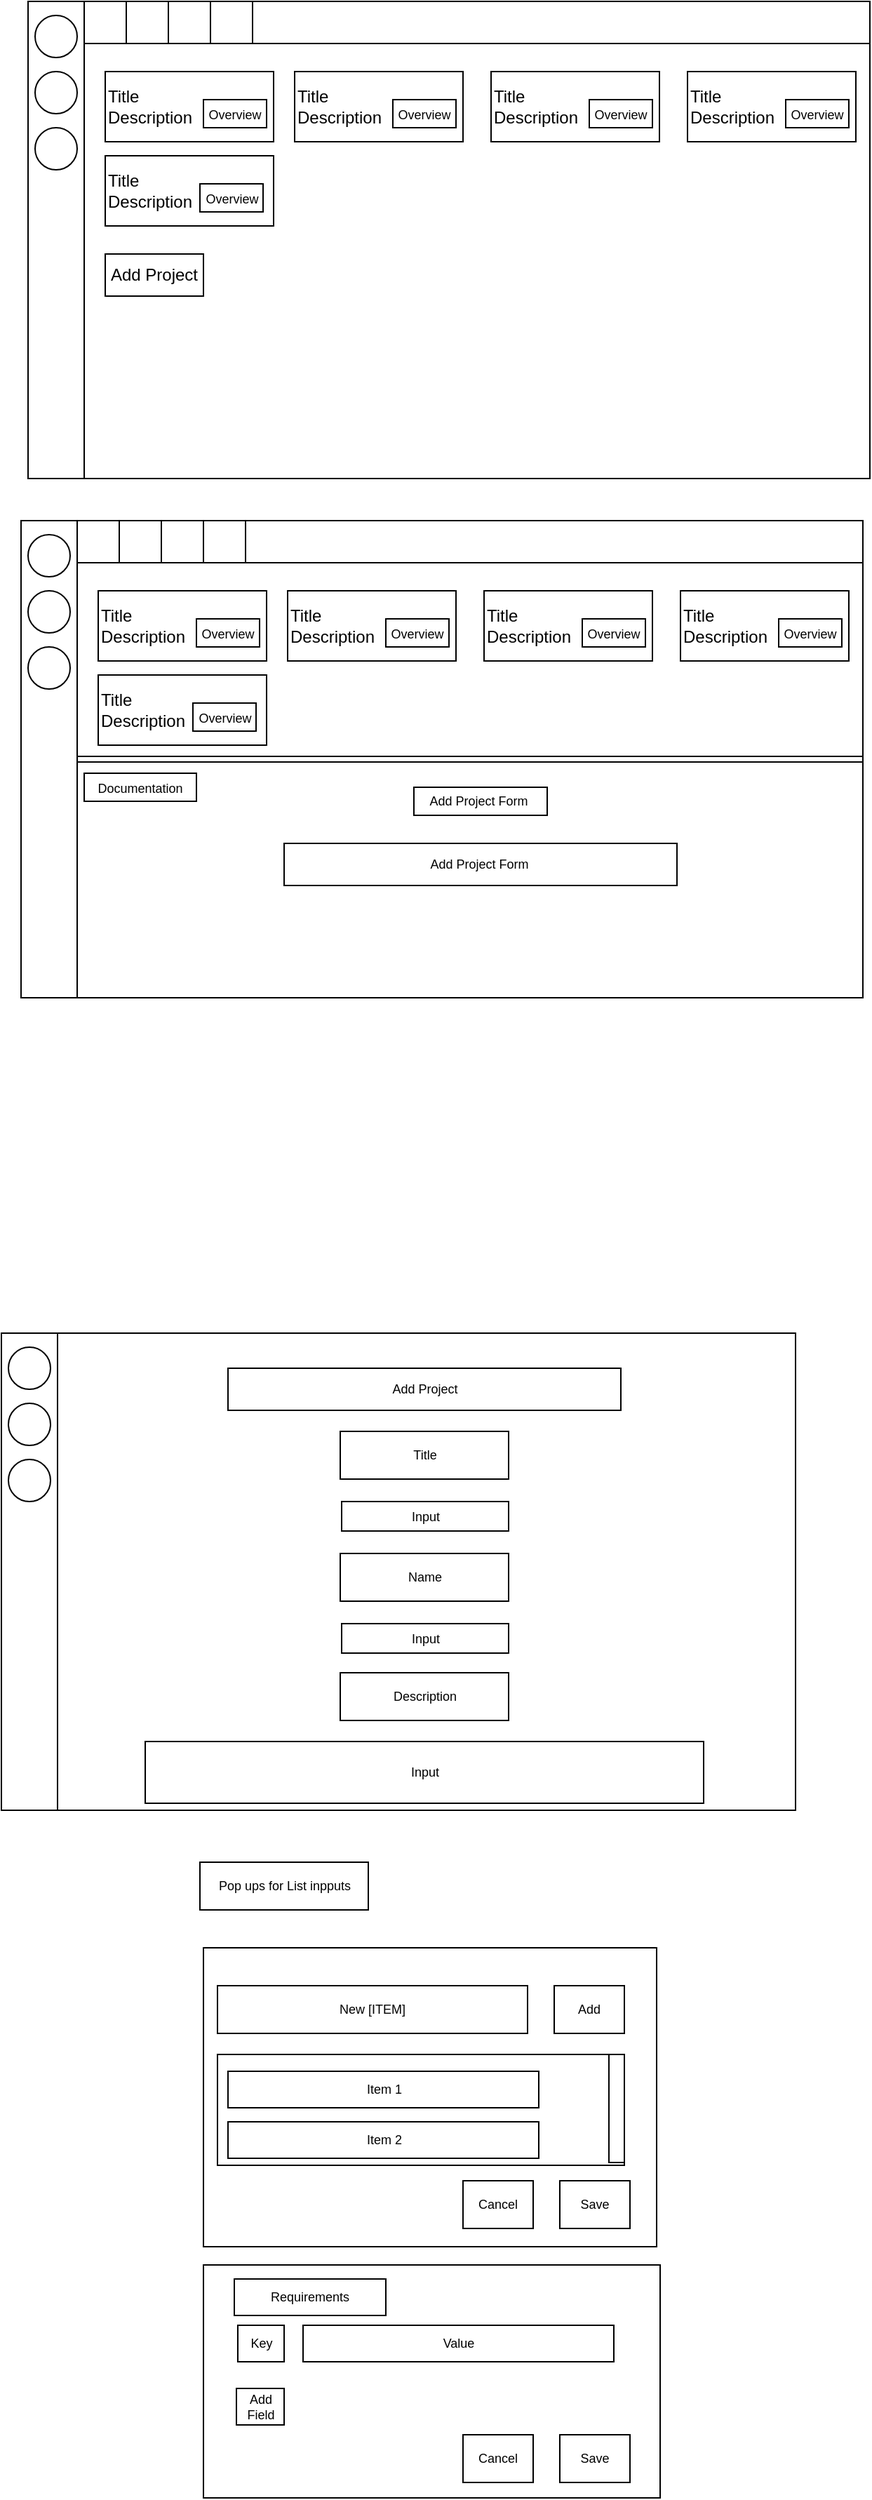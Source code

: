 <mxfile>
    <diagram id="wCGNwBb7Kl2YiwHOaioY" name="Page-1">
        <mxGraphModel dx="1216" dy="586" grid="0" gridSize="10" guides="1" tooltips="1" connect="1" arrows="1" fold="1" page="1" pageScale="1" pageWidth="850" pageHeight="1100" math="0" shadow="0">
            <root>
                <mxCell id="0"/>
                <mxCell id="1" parent="0"/>
                <mxCell id="2" value="" style="whiteSpace=wrap;html=1;" parent="1" vertex="1">
                    <mxGeometry x="90" y="200" width="560" height="340" as="geometry"/>
                </mxCell>
                <mxCell id="4" value="" style="whiteSpace=wrap;html=1;" parent="1" vertex="1">
                    <mxGeometry x="90" y="200" width="30" height="30" as="geometry"/>
                </mxCell>
                <mxCell id="6" value="" style="whiteSpace=wrap;html=1;" parent="1" vertex="1">
                    <mxGeometry x="120" y="200" width="30" height="30" as="geometry"/>
                </mxCell>
                <mxCell id="7" value="" style="whiteSpace=wrap;html=1;" parent="1" vertex="1">
                    <mxGeometry x="150" y="200" width="30" height="30" as="geometry"/>
                </mxCell>
                <mxCell id="8" value="" style="whiteSpace=wrap;html=1;" parent="1" vertex="1">
                    <mxGeometry x="180" y="200" width="30" height="30" as="geometry"/>
                </mxCell>
                <mxCell id="9" value="" style="whiteSpace=wrap;html=1;" parent="1" vertex="1">
                    <mxGeometry x="50" y="200" width="40" height="340" as="geometry"/>
                </mxCell>
                <mxCell id="10" value="" style="ellipse;whiteSpace=wrap;html=1;" parent="1" vertex="1">
                    <mxGeometry x="55" y="290" width="30" height="30" as="geometry"/>
                </mxCell>
                <mxCell id="11" value="" style="ellipse;whiteSpace=wrap;html=1;" parent="1" vertex="1">
                    <mxGeometry x="55" y="250" width="30" height="30" as="geometry"/>
                </mxCell>
                <mxCell id="12" value="" style="ellipse;whiteSpace=wrap;html=1;" parent="1" vertex="1">
                    <mxGeometry x="55" y="210" width="30" height="30" as="geometry"/>
                </mxCell>
                <mxCell id="17" value="" style="whiteSpace=wrap;html=1;" parent="1" vertex="1">
                    <mxGeometry x="210" y="200" width="440" height="30" as="geometry"/>
                </mxCell>
                <mxCell id="18" value="Title&lt;br&gt;Description" style="whiteSpace=wrap;html=1;align=left;" parent="1" vertex="1">
                    <mxGeometry x="105" y="250" width="120" height="50" as="geometry"/>
                </mxCell>
                <mxCell id="20" value="Title&lt;br&gt;&lt;div style=&quot;&quot;&gt;&lt;span style=&quot;background-color: initial;&quot;&gt;Description&lt;/span&gt;&lt;/div&gt;" style="whiteSpace=wrap;html=1;align=left;" parent="1" vertex="1">
                    <mxGeometry x="240" y="250" width="120" height="50" as="geometry"/>
                </mxCell>
                <mxCell id="21" value="Title&lt;br&gt;Description" style="whiteSpace=wrap;html=1;align=left;" parent="1" vertex="1">
                    <mxGeometry x="380" y="250" width="120" height="50" as="geometry"/>
                </mxCell>
                <mxCell id="22" value="Title&lt;br&gt;Description" style="whiteSpace=wrap;html=1;align=left;" parent="1" vertex="1">
                    <mxGeometry x="105" y="310" width="120" height="50" as="geometry"/>
                </mxCell>
                <mxCell id="23" value="Title&lt;br&gt;Description" style="whiteSpace=wrap;html=1;align=left;" parent="1" vertex="1">
                    <mxGeometry x="520" y="250" width="120" height="50" as="geometry"/>
                </mxCell>
                <mxCell id="25" value="Add Project" style="whiteSpace=wrap;html=1;" parent="1" vertex="1">
                    <mxGeometry x="105" y="380" width="70" height="30" as="geometry"/>
                </mxCell>
                <mxCell id="26" value="&lt;font style=&quot;font-size: 9px;&quot;&gt;Overview&lt;/font&gt;" style="whiteSpace=wrap;html=1;" parent="1" vertex="1">
                    <mxGeometry x="175" y="270" width="45" height="20" as="geometry"/>
                </mxCell>
                <mxCell id="27" value="&lt;font style=&quot;font-size: 9px;&quot;&gt;Overview&lt;/font&gt;" style="whiteSpace=wrap;html=1;" parent="1" vertex="1">
                    <mxGeometry x="310" y="270" width="45" height="20" as="geometry"/>
                </mxCell>
                <mxCell id="28" value="&lt;font style=&quot;font-size: 9px;&quot;&gt;Overview&lt;/font&gt;" style="whiteSpace=wrap;html=1;" parent="1" vertex="1">
                    <mxGeometry x="450" y="270" width="45" height="20" as="geometry"/>
                </mxCell>
                <mxCell id="29" value="&lt;font style=&quot;font-size: 9px;&quot;&gt;Overview&lt;/font&gt;" style="whiteSpace=wrap;html=1;" parent="1" vertex="1">
                    <mxGeometry x="590" y="270" width="45" height="20" as="geometry"/>
                </mxCell>
                <mxCell id="30" value="&lt;font style=&quot;font-size: 9px;&quot;&gt;Overview&lt;/font&gt;" style="whiteSpace=wrap;html=1;" parent="1" vertex="1">
                    <mxGeometry x="172.5" y="330" width="45" height="20" as="geometry"/>
                </mxCell>
                <mxCell id="31" value="" style="whiteSpace=wrap;html=1;" parent="1" vertex="1">
                    <mxGeometry x="85" y="570" width="560" height="340" as="geometry"/>
                </mxCell>
                <mxCell id="32" value="" style="whiteSpace=wrap;html=1;" parent="1" vertex="1">
                    <mxGeometry x="85" y="570" width="30" height="30" as="geometry"/>
                </mxCell>
                <mxCell id="33" value="" style="whiteSpace=wrap;html=1;" parent="1" vertex="1">
                    <mxGeometry x="115" y="570" width="30" height="30" as="geometry"/>
                </mxCell>
                <mxCell id="34" value="" style="whiteSpace=wrap;html=1;" parent="1" vertex="1">
                    <mxGeometry x="145" y="570" width="30" height="30" as="geometry"/>
                </mxCell>
                <mxCell id="35" value="" style="whiteSpace=wrap;html=1;" parent="1" vertex="1">
                    <mxGeometry x="175" y="570" width="30" height="30" as="geometry"/>
                </mxCell>
                <mxCell id="39" value="" style="whiteSpace=wrap;html=1;" parent="1" vertex="1">
                    <mxGeometry x="205" y="570" width="440" height="30" as="geometry"/>
                </mxCell>
                <mxCell id="40" value="Title&lt;br&gt;Description" style="whiteSpace=wrap;html=1;align=left;" parent="1" vertex="1">
                    <mxGeometry x="100" y="620" width="120" height="50" as="geometry"/>
                </mxCell>
                <mxCell id="41" value="Title&lt;br&gt;&lt;div style=&quot;&quot;&gt;&lt;span style=&quot;background-color: initial;&quot;&gt;Description&lt;/span&gt;&lt;/div&gt;" style="whiteSpace=wrap;html=1;align=left;" parent="1" vertex="1">
                    <mxGeometry x="235" y="620" width="120" height="50" as="geometry"/>
                </mxCell>
                <mxCell id="42" value="Title&lt;br&gt;Description" style="whiteSpace=wrap;html=1;align=left;" parent="1" vertex="1">
                    <mxGeometry x="375" y="620" width="120" height="50" as="geometry"/>
                </mxCell>
                <mxCell id="43" value="Title&lt;br&gt;Description" style="whiteSpace=wrap;html=1;align=left;" parent="1" vertex="1">
                    <mxGeometry x="100" y="680" width="120" height="50" as="geometry"/>
                </mxCell>
                <mxCell id="44" value="Title&lt;br&gt;Description" style="whiteSpace=wrap;html=1;align=left;" parent="1" vertex="1">
                    <mxGeometry x="515" y="620" width="120" height="50" as="geometry"/>
                </mxCell>
                <mxCell id="46" value="&lt;font style=&quot;font-size: 9px;&quot;&gt;Overview&lt;/font&gt;" style="whiteSpace=wrap;html=1;" parent="1" vertex="1">
                    <mxGeometry x="170" y="640" width="45" height="20" as="geometry"/>
                </mxCell>
                <mxCell id="47" value="&lt;font style=&quot;font-size: 9px;&quot;&gt;Overview&lt;/font&gt;" style="whiteSpace=wrap;html=1;" parent="1" vertex="1">
                    <mxGeometry x="305" y="640" width="45" height="20" as="geometry"/>
                </mxCell>
                <mxCell id="48" value="&lt;font style=&quot;font-size: 9px;&quot;&gt;Overview&lt;/font&gt;" style="whiteSpace=wrap;html=1;" parent="1" vertex="1">
                    <mxGeometry x="445" y="640" width="45" height="20" as="geometry"/>
                </mxCell>
                <mxCell id="49" value="&lt;font style=&quot;font-size: 9px;&quot;&gt;Overview&lt;/font&gt;" style="whiteSpace=wrap;html=1;" parent="1" vertex="1">
                    <mxGeometry x="585" y="640" width="45" height="20" as="geometry"/>
                </mxCell>
                <mxCell id="50" value="&lt;font style=&quot;font-size: 9px;&quot;&gt;Overview&lt;/font&gt;" style="whiteSpace=wrap;html=1;" parent="1" vertex="1">
                    <mxGeometry x="167.5" y="700" width="45" height="20" as="geometry"/>
                </mxCell>
                <mxCell id="51" value="" style="whiteSpace=wrap;html=1;" parent="1" vertex="1">
                    <mxGeometry x="45" y="570" width="40" height="340" as="geometry"/>
                </mxCell>
                <mxCell id="52" value="" style="ellipse;whiteSpace=wrap;html=1;" parent="1" vertex="1">
                    <mxGeometry x="50" y="660" width="30" height="30" as="geometry"/>
                </mxCell>
                <mxCell id="53" value="" style="ellipse;whiteSpace=wrap;html=1;" parent="1" vertex="1">
                    <mxGeometry x="50" y="620" width="30" height="30" as="geometry"/>
                </mxCell>
                <mxCell id="54" value="" style="ellipse;whiteSpace=wrap;html=1;" parent="1" vertex="1">
                    <mxGeometry x="50" y="580" width="30" height="30" as="geometry"/>
                </mxCell>
                <mxCell id="55" style="edgeStyle=none;shape=link;html=1;exitX=0;exitY=0.5;exitDx=0;exitDy=0;entryX=1;entryY=0.5;entryDx=0;entryDy=0;fontSize=9;" parent="1" source="31" target="31" edge="1">
                    <mxGeometry relative="1" as="geometry"/>
                </mxCell>
                <mxCell id="56" value="Add Project Form&amp;nbsp;" style="whiteSpace=wrap;html=1;fontSize=9;" parent="1" vertex="1">
                    <mxGeometry x="325" y="760" width="95" height="20" as="geometry"/>
                </mxCell>
                <mxCell id="57" value="Add Project Form&amp;nbsp;" style="whiteSpace=wrap;html=1;fontSize=9;" parent="1" vertex="1">
                    <mxGeometry x="232.5" y="800" width="280" height="30" as="geometry"/>
                </mxCell>
                <mxCell id="58" value="&lt;font style=&quot;font-size: 9px;&quot;&gt;Documentation&lt;/font&gt;" style="whiteSpace=wrap;html=1;" parent="1" vertex="1">
                    <mxGeometry x="90" y="750" width="80" height="20" as="geometry"/>
                </mxCell>
                <mxCell id="60" value="" style="whiteSpace=wrap;html=1;" parent="1" vertex="1">
                    <mxGeometry x="70" y="1149" width="527" height="340" as="geometry"/>
                </mxCell>
                <mxCell id="61" value="" style="whiteSpace=wrap;html=1;" parent="1" vertex="1">
                    <mxGeometry x="31" y="1149" width="40" height="340" as="geometry"/>
                </mxCell>
                <mxCell id="62" value="" style="ellipse;whiteSpace=wrap;html=1;" parent="1" vertex="1">
                    <mxGeometry x="36" y="1239" width="30" height="30" as="geometry"/>
                </mxCell>
                <mxCell id="63" value="" style="ellipse;whiteSpace=wrap;html=1;" parent="1" vertex="1">
                    <mxGeometry x="36" y="1199" width="30" height="30" as="geometry"/>
                </mxCell>
                <mxCell id="64" value="" style="ellipse;whiteSpace=wrap;html=1;" parent="1" vertex="1">
                    <mxGeometry x="36" y="1159" width="30" height="30" as="geometry"/>
                </mxCell>
                <mxCell id="65" value="Add Project" style="whiteSpace=wrap;html=1;fontSize=9;" parent="1" vertex="1">
                    <mxGeometry x="192.5" y="1174" width="280" height="30" as="geometry"/>
                </mxCell>
                <mxCell id="66" value="Input" style="whiteSpace=wrap;html=1;fontSize=9;" parent="1" vertex="1">
                    <mxGeometry x="273.5" y="1269" width="119" height="21" as="geometry"/>
                </mxCell>
                <mxCell id="67" value="Title" style="whiteSpace=wrap;html=1;fontSize=9;" parent="1" vertex="1">
                    <mxGeometry x="272.5" y="1219" width="120" height="34" as="geometry"/>
                </mxCell>
                <mxCell id="68" value="Input" style="whiteSpace=wrap;html=1;fontSize=9;" parent="1" vertex="1">
                    <mxGeometry x="133.5" y="1440" width="398" height="44" as="geometry"/>
                </mxCell>
                <mxCell id="70" value="Input" style="whiteSpace=wrap;html=1;fontSize=9;" parent="1" vertex="1">
                    <mxGeometry x="273.5" y="1356" width="119" height="21" as="geometry"/>
                </mxCell>
                <mxCell id="71" value="Name" style="whiteSpace=wrap;html=1;fontSize=9;" parent="1" vertex="1">
                    <mxGeometry x="272.5" y="1306" width="120" height="34" as="geometry"/>
                </mxCell>
                <mxCell id="74" value="Description" style="whiteSpace=wrap;html=1;fontSize=9;" parent="1" vertex="1">
                    <mxGeometry x="272.5" y="1391" width="120" height="34" as="geometry"/>
                </mxCell>
                <mxCell id="75" value="" style="whiteSpace=wrap;html=1;fontSize=9;" parent="1" vertex="1">
                    <mxGeometry x="175" y="1587" width="323" height="213" as="geometry"/>
                </mxCell>
                <mxCell id="76" value="Pop ups for List inpputs" style="whiteSpace=wrap;html=1;fontSize=9;" parent="1" vertex="1">
                    <mxGeometry x="172.5" y="1526" width="120" height="34" as="geometry"/>
                </mxCell>
                <mxCell id="77" value="New [ITEM]" style="whiteSpace=wrap;html=1;fontSize=9;" parent="1" vertex="1">
                    <mxGeometry x="185" y="1614" width="221" height="34" as="geometry"/>
                </mxCell>
                <mxCell id="78" value="" style="whiteSpace=wrap;html=1;fontSize=9;" parent="1" vertex="1">
                    <mxGeometry x="185" y="1663" width="290" height="79" as="geometry"/>
                </mxCell>
                <mxCell id="79" value="Add" style="whiteSpace=wrap;html=1;fontSize=9;" parent="1" vertex="1">
                    <mxGeometry x="425" y="1614" width="50" height="34" as="geometry"/>
                </mxCell>
                <mxCell id="81" value="Item 1" style="whiteSpace=wrap;html=1;fontSize=9;" parent="1" vertex="1">
                    <mxGeometry x="192.5" y="1675" width="221.5" height="26" as="geometry"/>
                </mxCell>
                <mxCell id="82" value="Item 2" style="whiteSpace=wrap;html=1;fontSize=9;" parent="1" vertex="1">
                    <mxGeometry x="192.5" y="1711" width="221.5" height="26" as="geometry"/>
                </mxCell>
                <mxCell id="83" value="" style="whiteSpace=wrap;html=1;fontSize=9;" parent="1" vertex="1">
                    <mxGeometry x="464" y="1663" width="11" height="77" as="geometry"/>
                </mxCell>
                <mxCell id="85" value="" style="whiteSpace=wrap;html=1;fontSize=9;" parent="1" vertex="1">
                    <mxGeometry x="175" y="1813" width="325.5" height="166" as="geometry"/>
                </mxCell>
                <mxCell id="86" value="Value" style="whiteSpace=wrap;html=1;fontSize=9;" parent="1" vertex="1">
                    <mxGeometry x="246" y="1856" width="221.5" height="26" as="geometry"/>
                </mxCell>
                <mxCell id="87" value="Key" style="whiteSpace=wrap;html=1;fontSize=9;" parent="1" vertex="1">
                    <mxGeometry x="199.5" y="1856" width="33" height="26" as="geometry"/>
                </mxCell>
                <mxCell id="88" value="Add Field" style="whiteSpace=wrap;html=1;fontSize=9;" parent="1" vertex="1">
                    <mxGeometry x="198.5" y="1901" width="34" height="26" as="geometry"/>
                </mxCell>
                <mxCell id="89" value="Requirements" style="whiteSpace=wrap;html=1;fontSize=9;" parent="1" vertex="1">
                    <mxGeometry x="197" y="1823" width="108" height="26" as="geometry"/>
                </mxCell>
                <mxCell id="90" value="Cancel" style="whiteSpace=wrap;html=1;fontSize=9;" parent="1" vertex="1">
                    <mxGeometry x="360" y="1753" width="50" height="34" as="geometry"/>
                </mxCell>
                <mxCell id="91" value="Save" style="whiteSpace=wrap;html=1;fontSize=9;" parent="1" vertex="1">
                    <mxGeometry x="429" y="1753" width="50" height="34" as="geometry"/>
                </mxCell>
                <mxCell id="92" value="Cancel" style="whiteSpace=wrap;html=1;fontSize=9;" parent="1" vertex="1">
                    <mxGeometry x="360" y="1934" width="50" height="34" as="geometry"/>
                </mxCell>
                <mxCell id="93" value="Save" style="whiteSpace=wrap;html=1;fontSize=9;" parent="1" vertex="1">
                    <mxGeometry x="429" y="1934" width="50" height="34" as="geometry"/>
                </mxCell>
            </root>
        </mxGraphModel>
    </diagram>
</mxfile>